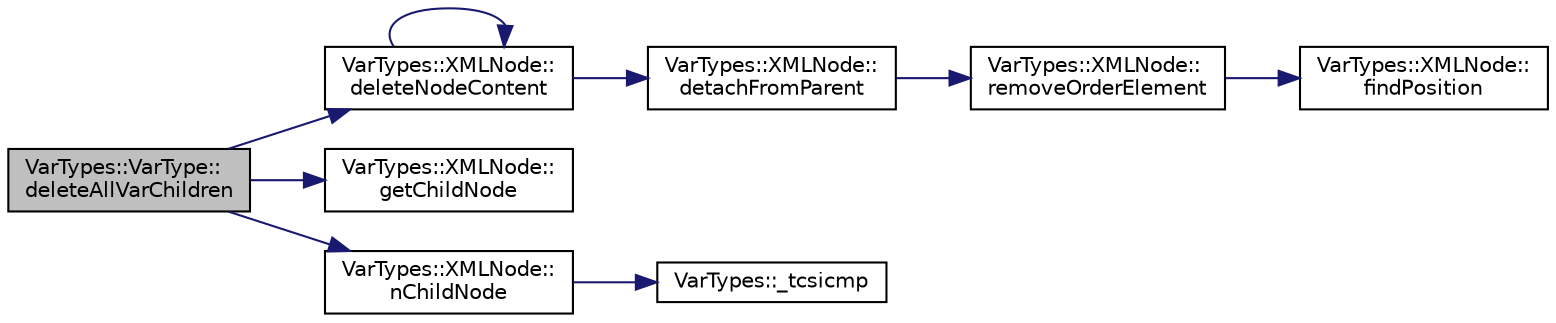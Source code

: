 digraph "VarTypes::VarType::deleteAllVarChildren"
{
 // INTERACTIVE_SVG=YES
  edge [fontname="Helvetica",fontsize="10",labelfontname="Helvetica",labelfontsize="10"];
  node [fontname="Helvetica",fontsize="10",shape=record];
  rankdir="LR";
  Node1 [label="VarTypes::VarType::\ldeleteAllVarChildren",height=0.2,width=0.4,color="black", fillcolor="grey75", style="filled", fontcolor="black"];
  Node1 -> Node2 [color="midnightblue",fontsize="10",style="solid",fontname="Helvetica"];
  Node2 [label="VarTypes::XMLNode::\ldeleteNodeContent",height=0.2,width=0.4,color="black", fillcolor="white", style="filled",URL="$dd/df5/struct_var_types_1_1_x_m_l_node.html#aa62b742079358f9b02149865e7f87fdb"];
  Node2 -> Node3 [color="midnightblue",fontsize="10",style="solid",fontname="Helvetica"];
  Node3 [label="VarTypes::XMLNode::\ldetachFromParent",height=0.2,width=0.4,color="black", fillcolor="white", style="filled",URL="$dd/df5/struct_var_types_1_1_x_m_l_node.html#a29e9d42d2ec05bf0f8f83ca882d2e4f5"];
  Node3 -> Node4 [color="midnightblue",fontsize="10",style="solid",fontname="Helvetica"];
  Node4 [label="VarTypes::XMLNode::\lremoveOrderElement",height=0.2,width=0.4,color="black", fillcolor="white", style="filled",URL="$dd/df5/struct_var_types_1_1_x_m_l_node.html#acc6f22fb8e3978145c2569c9895d6389"];
  Node4 -> Node5 [color="midnightblue",fontsize="10",style="solid",fontname="Helvetica"];
  Node5 [label="VarTypes::XMLNode::\lfindPosition",height=0.2,width=0.4,color="black", fillcolor="white", style="filled",URL="$dd/df5/struct_var_types_1_1_x_m_l_node.html#a5ba9f509b2f493ec217a793a9d63cbb2"];
  Node2 -> Node2 [color="midnightblue",fontsize="10",style="solid",fontname="Helvetica"];
  Node1 -> Node6 [color="midnightblue",fontsize="10",style="solid",fontname="Helvetica"];
  Node6 [label="VarTypes::XMLNode::\lgetChildNode",height=0.2,width=0.4,color="black", fillcolor="white", style="filled",URL="$dd/df5/struct_var_types_1_1_x_m_l_node.html#ae1d6588d6d9fc76983ddaac9c1ee0a96"];
  Node1 -> Node7 [color="midnightblue",fontsize="10",style="solid",fontname="Helvetica"];
  Node7 [label="VarTypes::XMLNode::\lnChildNode",height=0.2,width=0.4,color="black", fillcolor="white", style="filled",URL="$dd/df5/struct_var_types_1_1_x_m_l_node.html#a5301934f1677447edf0cb3a583bc7d9f"];
  Node7 -> Node8 [color="midnightblue",fontsize="10",style="solid",fontname="Helvetica"];
  Node8 [label="VarTypes::_tcsicmp",height=0.2,width=0.4,color="black", fillcolor="white", style="filled",URL="$d1/dde/namespace_var_types.html#af64b449517cf3d9ef1b19a7323bfd99c"];
}

